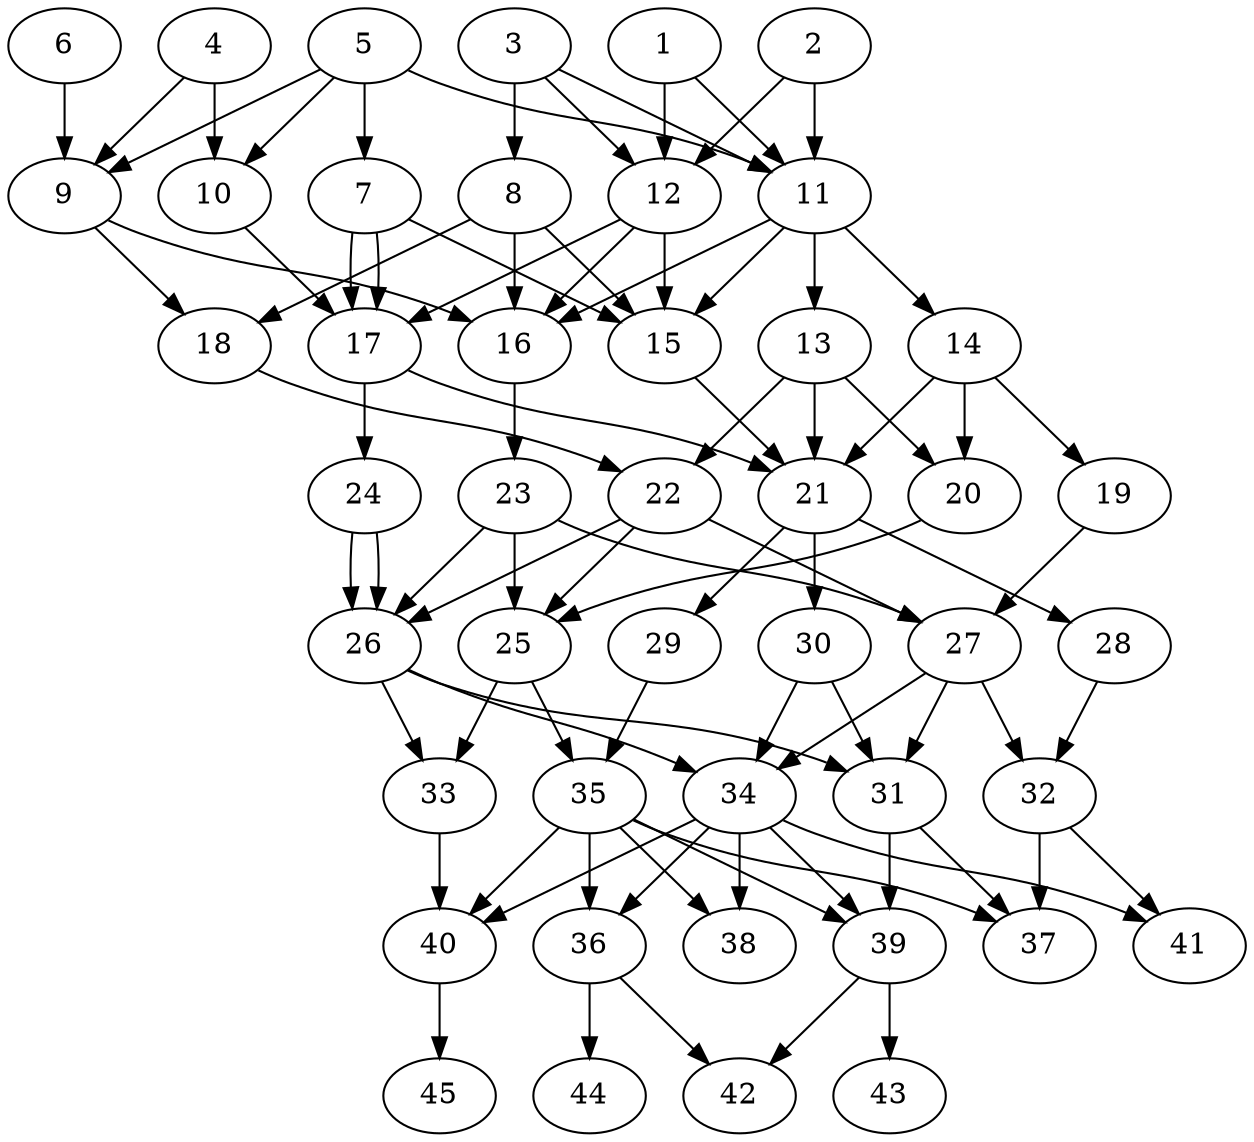 // DAG automatically generated by daggen at Thu Oct  3 14:07:25 2019
// ./daggen --dot -n 45 --ccr 0.5 --fat 0.5 --regular 0.9 --density 0.6 --mindata 5242880 --maxdata 52428800 
digraph G {
  1 [size="62658560", alpha="0.20", expect_size="31329280"] 
  1 -> 11 [size ="31329280"]
  1 -> 12 [size ="31329280"]
  2 [size="80312320", alpha="0.09", expect_size="40156160"] 
  2 -> 11 [size ="40156160"]
  2 -> 12 [size ="40156160"]
  3 [size="87771136", alpha="0.09", expect_size="43885568"] 
  3 -> 8 [size ="43885568"]
  3 -> 11 [size ="43885568"]
  3 -> 12 [size ="43885568"]
  4 [size="25004032", alpha="0.03", expect_size="12502016"] 
  4 -> 9 [size ="12502016"]
  4 -> 10 [size ="12502016"]
  5 [size="96632832", alpha="0.04", expect_size="48316416"] 
  5 -> 7 [size ="48316416"]
  5 -> 9 [size ="48316416"]
  5 -> 10 [size ="48316416"]
  5 -> 11 [size ="48316416"]
  6 [size="59518976", alpha="0.11", expect_size="29759488"] 
  6 -> 9 [size ="29759488"]
  7 [size="32360448", alpha="0.10", expect_size="16180224"] 
  7 -> 15 [size ="16180224"]
  7 -> 17 [size ="16180224"]
  7 -> 17 [size ="16180224"]
  8 [size="90363904", alpha="0.05", expect_size="45181952"] 
  8 -> 15 [size ="45181952"]
  8 -> 16 [size ="45181952"]
  8 -> 18 [size ="45181952"]
  9 [size="75294720", alpha="0.15", expect_size="37647360"] 
  9 -> 16 [size ="37647360"]
  9 -> 18 [size ="37647360"]
  10 [size="71612416", alpha="0.11", expect_size="35806208"] 
  10 -> 17 [size ="35806208"]
  11 [size="82776064", alpha="0.03", expect_size="41388032"] 
  11 -> 13 [size ="41388032"]
  11 -> 14 [size ="41388032"]
  11 -> 15 [size ="41388032"]
  11 -> 16 [size ="41388032"]
  12 [size="81821696", alpha="0.08", expect_size="40910848"] 
  12 -> 15 [size ="40910848"]
  12 -> 16 [size ="40910848"]
  12 -> 17 [size ="40910848"]
  13 [size="30453760", alpha="0.01", expect_size="15226880"] 
  13 -> 20 [size ="15226880"]
  13 -> 21 [size ="15226880"]
  13 -> 22 [size ="15226880"]
  14 [size="73496576", alpha="0.12", expect_size="36748288"] 
  14 -> 19 [size ="36748288"]
  14 -> 20 [size ="36748288"]
  14 -> 21 [size ="36748288"]
  15 [size="88190976", alpha="0.14", expect_size="44095488"] 
  15 -> 21 [size ="44095488"]
  16 [size="14716928", alpha="0.20", expect_size="7358464"] 
  16 -> 23 [size ="7358464"]
  17 [size="68597760", alpha="0.06", expect_size="34298880"] 
  17 -> 21 [size ="34298880"]
  17 -> 24 [size ="34298880"]
  18 [size="19218432", alpha="0.19", expect_size="9609216"] 
  18 -> 22 [size ="9609216"]
  19 [size="43497472", alpha="0.11", expect_size="21748736"] 
  19 -> 27 [size ="21748736"]
  20 [size="21518336", alpha="0.12", expect_size="10759168"] 
  20 -> 25 [size ="10759168"]
  21 [size="72167424", alpha="0.04", expect_size="36083712"] 
  21 -> 28 [size ="36083712"]
  21 -> 29 [size ="36083712"]
  21 -> 30 [size ="36083712"]
  22 [size="87762944", alpha="0.11", expect_size="43881472"] 
  22 -> 25 [size ="43881472"]
  22 -> 26 [size ="43881472"]
  22 -> 27 [size ="43881472"]
  23 [size="32055296", alpha="0.14", expect_size="16027648"] 
  23 -> 25 [size ="16027648"]
  23 -> 26 [size ="16027648"]
  23 -> 27 [size ="16027648"]
  24 [size="36339712", alpha="0.00", expect_size="18169856"] 
  24 -> 26 [size ="18169856"]
  24 -> 26 [size ="18169856"]
  25 [size="95264768", alpha="0.05", expect_size="47632384"] 
  25 -> 33 [size ="47632384"]
  25 -> 35 [size ="47632384"]
  26 [size="64843776", alpha="0.00", expect_size="32421888"] 
  26 -> 31 [size ="32421888"]
  26 -> 33 [size ="32421888"]
  26 -> 34 [size ="32421888"]
  27 [size="64446464", alpha="0.20", expect_size="32223232"] 
  27 -> 31 [size ="32223232"]
  27 -> 32 [size ="32223232"]
  27 -> 34 [size ="32223232"]
  28 [size="94900224", alpha="0.16", expect_size="47450112"] 
  28 -> 32 [size ="47450112"]
  29 [size="90925056", alpha="0.07", expect_size="45462528"] 
  29 -> 35 [size ="45462528"]
  30 [size="46622720", alpha="0.10", expect_size="23311360"] 
  30 -> 31 [size ="23311360"]
  30 -> 34 [size ="23311360"]
  31 [size="101713920", alpha="0.09", expect_size="50856960"] 
  31 -> 37 [size ="50856960"]
  31 -> 39 [size ="50856960"]
  32 [size="25255936", alpha="0.02", expect_size="12627968"] 
  32 -> 37 [size ="12627968"]
  32 -> 41 [size ="12627968"]
  33 [size="75823104", alpha="0.00", expect_size="37911552"] 
  33 -> 40 [size ="37911552"]
  34 [size="47583232", alpha="0.11", expect_size="23791616"] 
  34 -> 36 [size ="23791616"]
  34 -> 38 [size ="23791616"]
  34 -> 39 [size ="23791616"]
  34 -> 40 [size ="23791616"]
  34 -> 41 [size ="23791616"]
  35 [size="49428480", alpha="0.19", expect_size="24714240"] 
  35 -> 36 [size ="24714240"]
  35 -> 37 [size ="24714240"]
  35 -> 38 [size ="24714240"]
  35 -> 39 [size ="24714240"]
  35 -> 40 [size ="24714240"]
  36 [size="73136128", alpha="0.08", expect_size="36568064"] 
  36 -> 42 [size ="36568064"]
  36 -> 44 [size ="36568064"]
  37 [size="73367552", alpha="0.09", expect_size="36683776"] 
  38 [size="71999488", alpha="0.12", expect_size="35999744"] 
  39 [size="54538240", alpha="0.02", expect_size="27269120"] 
  39 -> 42 [size ="27269120"]
  39 -> 43 [size ="27269120"]
  40 [size="85796864", alpha="0.14", expect_size="42898432"] 
  40 -> 45 [size ="42898432"]
  41 [size="38154240", alpha="0.19", expect_size="19077120"] 
  42 [size="78278656", alpha="0.01", expect_size="39139328"] 
  43 [size="88764416", alpha="0.07", expect_size="44382208"] 
  44 [size="89575424", alpha="0.18", expect_size="44787712"] 
  45 [size="49356800", alpha="0.08", expect_size="24678400"] 
}
